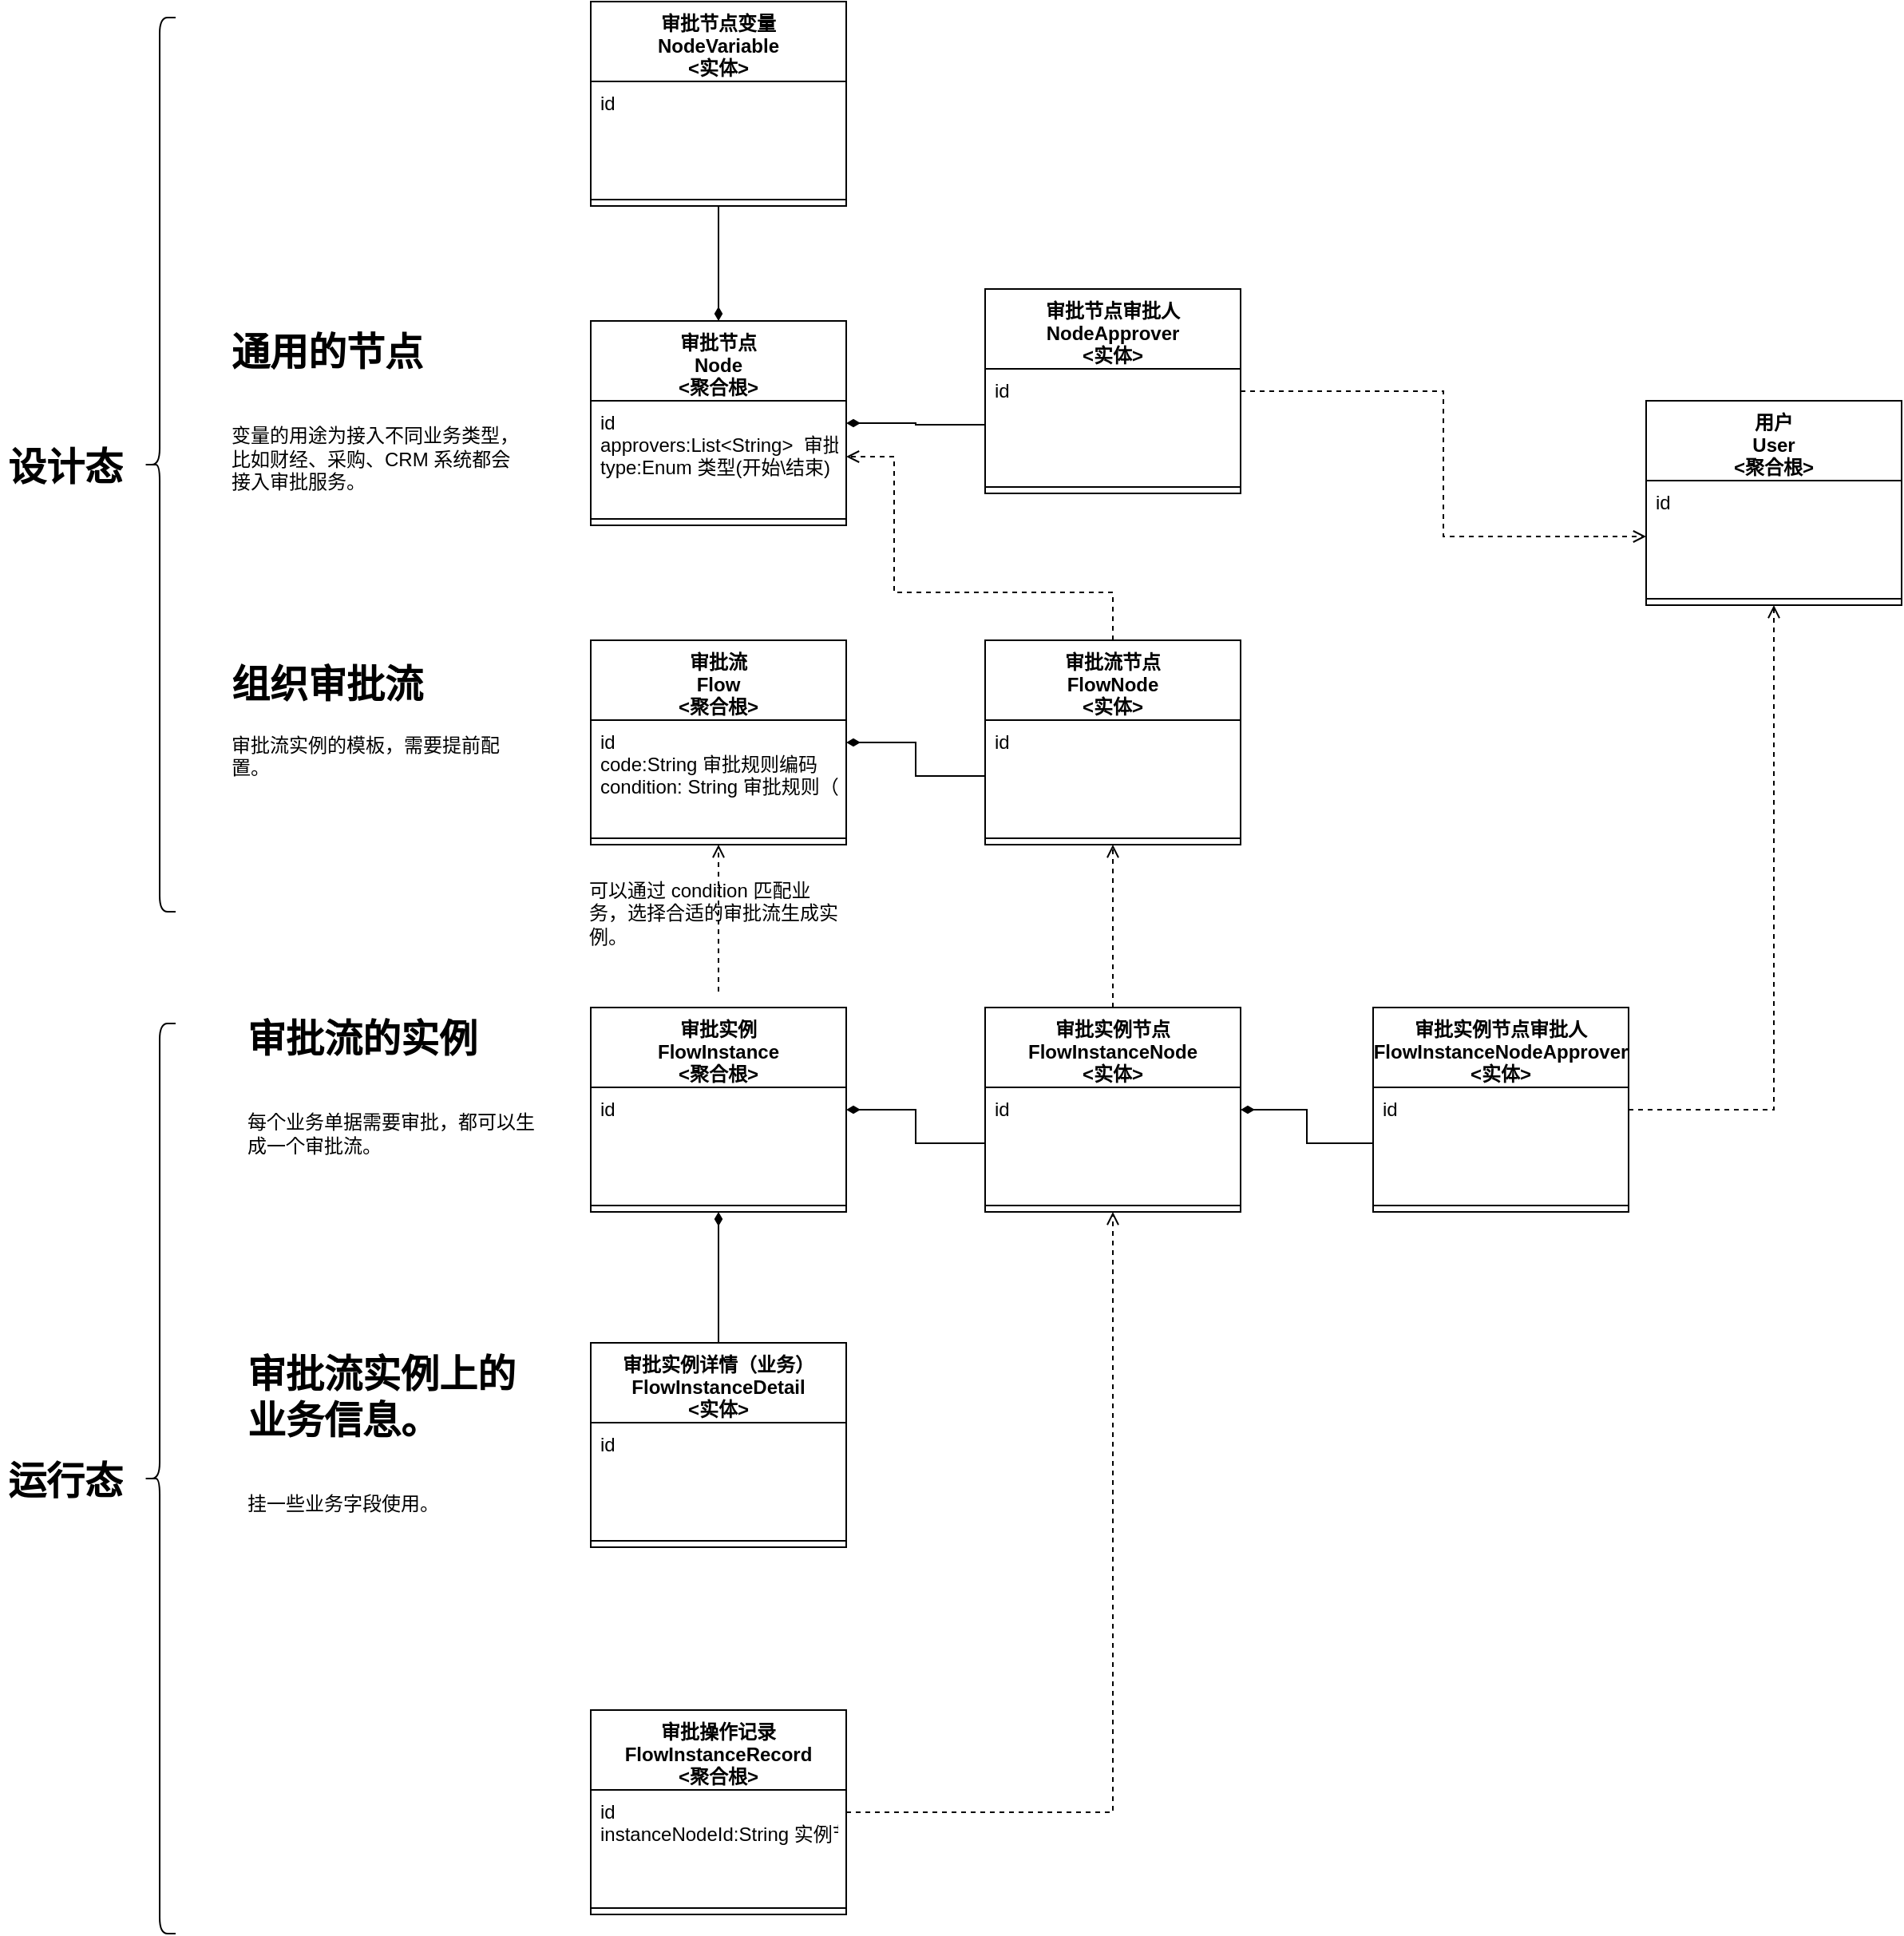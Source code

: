 <mxfile version="20.3.0" type="device" pages="2"><diagram id="C5RBs43oDa-KdzZeNtuy" name="models"><mxGraphModel dx="1455" dy="2086" grid="1" gridSize="10" guides="1" tooltips="1" connect="1" arrows="1" fold="1" page="1" pageScale="1" pageWidth="827" pageHeight="1169" math="0" shadow="0"><root><mxCell id="WIyWlLk6GJQsqaUBKTNV-0"/><mxCell id="WIyWlLk6GJQsqaUBKTNV-1" parent="WIyWlLk6GJQsqaUBKTNV-0"/><mxCell id="21WH6lTbeeujgkM08Ly3-29" style="edgeStyle=orthogonalEdgeStyle;rounded=0;orthogonalLoop=1;jettySize=auto;html=1;startArrow=diamondThin;startFill=1;endArrow=none;endFill=0;" edge="1" parent="WIyWlLk6GJQsqaUBKTNV-1" source="21WH6lTbeeujgkM08Ly3-0" target="21WH6lTbeeujgkM08Ly3-31"><mxGeometry relative="1" as="geometry"><mxPoint x="820" y="213" as="targetPoint"/></mxGeometry></mxCell><mxCell id="21WH6lTbeeujgkM08Ly3-0" value="审批流&#10;Flow&#10;&lt;聚合根&gt;" style="swimlane;fontStyle=1;align=center;verticalAlign=top;childLayout=stackLayout;horizontal=1;startSize=50;horizontalStack=0;resizeParent=1;resizeParentMax=0;resizeLast=0;collapsible=1;marginBottom=0;" vertex="1" parent="WIyWlLk6GJQsqaUBKTNV-1"><mxGeometry x="580" y="150" width="160" height="128" as="geometry"/></mxCell><mxCell id="21WH6lTbeeujgkM08Ly3-1" value="id&#10;code:String 审批规则编码&#10;condition: String 审批规则（公式）" style="text;strokeColor=none;fillColor=none;align=left;verticalAlign=top;spacingLeft=4;spacingRight=4;overflow=hidden;rotatable=0;points=[[0,0.5],[1,0.5]];portConstraint=eastwest;" vertex="1" parent="21WH6lTbeeujgkM08Ly3-0"><mxGeometry y="50" width="160" height="70" as="geometry"/></mxCell><mxCell id="21WH6lTbeeujgkM08Ly3-2" value="" style="line;strokeWidth=1;fillColor=none;align=left;verticalAlign=middle;spacingTop=-1;spacingLeft=3;spacingRight=3;rotatable=0;labelPosition=right;points=[];portConstraint=eastwest;" vertex="1" parent="21WH6lTbeeujgkM08Ly3-0"><mxGeometry y="120" width="160" height="8" as="geometry"/></mxCell><mxCell id="21WH6lTbeeujgkM08Ly3-33" style="edgeStyle=orthogonalEdgeStyle;rounded=0;orthogonalLoop=1;jettySize=auto;html=1;startArrow=diamondThin;startFill=1;endArrow=none;endFill=0;" edge="1" parent="WIyWlLk6GJQsqaUBKTNV-1" source="21WH6lTbeeujgkM08Ly3-4" target="21WH6lTbeeujgkM08Ly3-20"><mxGeometry relative="1" as="geometry"/></mxCell><mxCell id="21WH6lTbeeujgkM08Ly3-47" style="edgeStyle=orthogonalEdgeStyle;rounded=0;orthogonalLoop=1;jettySize=auto;html=1;startArrow=diamondThin;startFill=1;endArrow=none;endFill=0;" edge="1" parent="WIyWlLk6GJQsqaUBKTNV-1" source="21WH6lTbeeujgkM08Ly3-4" target="21WH6lTbeeujgkM08Ly3-40"><mxGeometry relative="1" as="geometry"/></mxCell><mxCell id="21WH6lTbeeujgkM08Ly3-4" value="审批节点&#10;Node&#10;&lt;聚合根&gt;" style="swimlane;fontStyle=1;align=center;verticalAlign=top;childLayout=stackLayout;horizontal=1;startSize=50;horizontalStack=0;resizeParent=1;resizeParentMax=0;resizeLast=0;collapsible=1;marginBottom=0;" vertex="1" parent="WIyWlLk6GJQsqaUBKTNV-1"><mxGeometry x="580" y="-50" width="160" height="128" as="geometry"/></mxCell><mxCell id="21WH6lTbeeujgkM08Ly3-5" value="id&#10;approvers:List&lt;String&gt;  审批人&#10;type:Enum 类型(开始\结束)" style="text;strokeColor=none;fillColor=none;align=left;verticalAlign=top;spacingLeft=4;spacingRight=4;overflow=hidden;rotatable=0;points=[[0,0.5],[1,0.5]];portConstraint=eastwest;" vertex="1" parent="21WH6lTbeeujgkM08Ly3-4"><mxGeometry y="50" width="160" height="70" as="geometry"/></mxCell><mxCell id="21WH6lTbeeujgkM08Ly3-6" value="" style="line;strokeWidth=1;fillColor=none;align=left;verticalAlign=middle;spacingTop=-1;spacingLeft=3;spacingRight=3;rotatable=0;labelPosition=right;points=[];portConstraint=eastwest;" vertex="1" parent="21WH6lTbeeujgkM08Ly3-4"><mxGeometry y="120" width="160" height="8" as="geometry"/></mxCell><mxCell id="21WH6lTbeeujgkM08Ly3-56" style="edgeStyle=orthogonalEdgeStyle;rounded=0;orthogonalLoop=1;jettySize=auto;html=1;startArrow=diamondThin;startFill=1;endArrow=none;endFill=0;" edge="1" parent="WIyWlLk6GJQsqaUBKTNV-1" source="21WH6lTbeeujgkM08Ly3-7" target="21WH6lTbeeujgkM08Ly3-13"><mxGeometry relative="1" as="geometry"/></mxCell><mxCell id="21WH6lTbeeujgkM08Ly3-57" style="edgeStyle=orthogonalEdgeStyle;rounded=0;orthogonalLoop=1;jettySize=auto;html=1;startArrow=diamondThin;startFill=1;endArrow=none;endFill=0;" edge="1" parent="WIyWlLk6GJQsqaUBKTNV-1" source="21WH6lTbeeujgkM08Ly3-7" target="21WH6lTbeeujgkM08Ly3-11"><mxGeometry relative="1" as="geometry"/></mxCell><mxCell id="21WH6lTbeeujgkM08Ly3-7" value="审批实例&#10;FlowInstance&#10;&lt;聚合根&gt;" style="swimlane;fontStyle=1;align=center;verticalAlign=top;childLayout=stackLayout;horizontal=1;startSize=50;horizontalStack=0;resizeParent=1;resizeParentMax=0;resizeLast=0;collapsible=1;marginBottom=0;" vertex="1" parent="WIyWlLk6GJQsqaUBKTNV-1"><mxGeometry x="580" y="380" width="160" height="128" as="geometry"/></mxCell><mxCell id="21WH6lTbeeujgkM08Ly3-8" value="id" style="text;strokeColor=none;fillColor=none;align=left;verticalAlign=top;spacingLeft=4;spacingRight=4;overflow=hidden;rotatable=0;points=[[0,0.5],[1,0.5]];portConstraint=eastwest;fontStyle=0" vertex="1" parent="21WH6lTbeeujgkM08Ly3-7"><mxGeometry y="50" width="160" height="70" as="geometry"/></mxCell><mxCell id="21WH6lTbeeujgkM08Ly3-9" value="" style="line;strokeWidth=1;fillColor=none;align=left;verticalAlign=middle;spacingTop=-1;spacingLeft=3;spacingRight=3;rotatable=0;labelPosition=right;points=[];portConstraint=eastwest;" vertex="1" parent="21WH6lTbeeujgkM08Ly3-7"><mxGeometry y="120" width="160" height="8" as="geometry"/></mxCell><mxCell id="21WH6lTbeeujgkM08Ly3-54" style="edgeStyle=orthogonalEdgeStyle;rounded=0;orthogonalLoop=1;jettySize=auto;html=1;startArrow=none;startFill=0;endArrow=open;endFill=0;dashed=1;" edge="1" parent="WIyWlLk6GJQsqaUBKTNV-1" source="21WH6lTbeeujgkM08Ly3-10" target="21WH6lTbeeujgkM08Ly3-30"><mxGeometry relative="1" as="geometry"/></mxCell><mxCell id="21WH6lTbeeujgkM08Ly3-58" style="edgeStyle=orthogonalEdgeStyle;rounded=0;orthogonalLoop=1;jettySize=auto;html=1;startArrow=diamondThin;startFill=1;endArrow=none;endFill=0;" edge="1" parent="WIyWlLk6GJQsqaUBKTNV-1" source="21WH6lTbeeujgkM08Ly3-10" target="21WH6lTbeeujgkM08Ly3-23"><mxGeometry relative="1" as="geometry"/></mxCell><mxCell id="21WH6lTbeeujgkM08Ly3-10" value="审批实例节点&#10;FlowInstanceNode&#10;&lt;实体&gt;" style="swimlane;fontStyle=1;align=center;verticalAlign=top;childLayout=stackLayout;horizontal=1;startSize=50;horizontalStack=0;resizeParent=1;resizeParentMax=0;resizeLast=0;collapsible=1;marginBottom=0;" vertex="1" parent="WIyWlLk6GJQsqaUBKTNV-1"><mxGeometry x="827" y="380" width="160" height="128" as="geometry"/></mxCell><mxCell id="21WH6lTbeeujgkM08Ly3-11" value="id&#10;" style="text;strokeColor=none;fillColor=none;align=left;verticalAlign=top;spacingLeft=4;spacingRight=4;overflow=hidden;rotatable=0;points=[[0,0.5],[1,0.5]];portConstraint=eastwest;" vertex="1" parent="21WH6lTbeeujgkM08Ly3-10"><mxGeometry y="50" width="160" height="70" as="geometry"/></mxCell><mxCell id="21WH6lTbeeujgkM08Ly3-12" value="" style="line;strokeWidth=1;fillColor=none;align=left;verticalAlign=middle;spacingTop=-1;spacingLeft=3;spacingRight=3;rotatable=0;labelPosition=right;points=[];portConstraint=eastwest;" vertex="1" parent="21WH6lTbeeujgkM08Ly3-10"><mxGeometry y="120" width="160" height="8" as="geometry"/></mxCell><mxCell id="21WH6lTbeeujgkM08Ly3-13" value="审批实例详情（业务）&#10;FlowInstanceDetail&#10;&lt;实体&gt;" style="swimlane;fontStyle=1;align=center;verticalAlign=top;childLayout=stackLayout;horizontal=1;startSize=50;horizontalStack=0;resizeParent=1;resizeParentMax=0;resizeLast=0;collapsible=1;marginBottom=0;" vertex="1" parent="WIyWlLk6GJQsqaUBKTNV-1"><mxGeometry x="580" y="590" width="160" height="128" as="geometry"/></mxCell><mxCell id="21WH6lTbeeujgkM08Ly3-14" value="id" style="text;strokeColor=none;fillColor=none;align=left;verticalAlign=top;spacingLeft=4;spacingRight=4;overflow=hidden;rotatable=0;points=[[0,0.5],[1,0.5]];portConstraint=eastwest;fontStyle=0" vertex="1" parent="21WH6lTbeeujgkM08Ly3-13"><mxGeometry y="50" width="160" height="70" as="geometry"/></mxCell><mxCell id="21WH6lTbeeujgkM08Ly3-15" value="" style="line;strokeWidth=1;fillColor=none;align=left;verticalAlign=middle;spacingTop=-1;spacingLeft=3;spacingRight=3;rotatable=0;labelPosition=right;points=[];portConstraint=eastwest;" vertex="1" parent="21WH6lTbeeujgkM08Ly3-13"><mxGeometry y="120" width="160" height="8" as="geometry"/></mxCell><mxCell id="21WH6lTbeeujgkM08Ly3-16" value="用户&#10;User&#10;&lt;聚合根&gt;" style="swimlane;fontStyle=1;align=center;verticalAlign=top;childLayout=stackLayout;horizontal=1;startSize=50;horizontalStack=0;resizeParent=1;resizeParentMax=0;resizeLast=0;collapsible=1;marginBottom=0;" vertex="1" parent="WIyWlLk6GJQsqaUBKTNV-1"><mxGeometry x="1241" width="160" height="128" as="geometry"/></mxCell><mxCell id="21WH6lTbeeujgkM08Ly3-17" value="id" style="text;strokeColor=none;fillColor=none;align=left;verticalAlign=top;spacingLeft=4;spacingRight=4;overflow=hidden;rotatable=0;points=[[0,0.5],[1,0.5]];portConstraint=eastwest;" vertex="1" parent="21WH6lTbeeujgkM08Ly3-16"><mxGeometry y="50" width="160" height="70" as="geometry"/></mxCell><mxCell id="21WH6lTbeeujgkM08Ly3-18" value="" style="line;strokeWidth=1;fillColor=none;align=left;verticalAlign=middle;spacingTop=-1;spacingLeft=3;spacingRight=3;rotatable=0;labelPosition=right;points=[];portConstraint=eastwest;" vertex="1" parent="21WH6lTbeeujgkM08Ly3-16"><mxGeometry y="120" width="160" height="8" as="geometry"/></mxCell><mxCell id="21WH6lTbeeujgkM08Ly3-48" style="edgeStyle=orthogonalEdgeStyle;rounded=0;orthogonalLoop=1;jettySize=auto;html=1;startArrow=none;startFill=0;endArrow=open;endFill=0;dashed=1;" edge="1" parent="WIyWlLk6GJQsqaUBKTNV-1" source="21WH6lTbeeujgkM08Ly3-19" target="21WH6lTbeeujgkM08Ly3-17"><mxGeometry relative="1" as="geometry"/></mxCell><mxCell id="21WH6lTbeeujgkM08Ly3-19" value="审批节点审批人&#10;NodeApprover&#10;&lt;实体&gt;" style="swimlane;fontStyle=1;align=center;verticalAlign=top;childLayout=stackLayout;horizontal=1;startSize=50;horizontalStack=0;resizeParent=1;resizeParentMax=0;resizeLast=0;collapsible=1;marginBottom=0;" vertex="1" parent="WIyWlLk6GJQsqaUBKTNV-1"><mxGeometry x="827" y="-70" width="160" height="128" as="geometry"/></mxCell><mxCell id="21WH6lTbeeujgkM08Ly3-20" value="id" style="text;strokeColor=none;fillColor=none;align=left;verticalAlign=top;spacingLeft=4;spacingRight=4;overflow=hidden;rotatable=0;points=[[0,0.5],[1,0.5]];portConstraint=eastwest;" vertex="1" parent="21WH6lTbeeujgkM08Ly3-19"><mxGeometry y="50" width="160" height="70" as="geometry"/></mxCell><mxCell id="21WH6lTbeeujgkM08Ly3-21" value="" style="line;strokeWidth=1;fillColor=none;align=left;verticalAlign=middle;spacingTop=-1;spacingLeft=3;spacingRight=3;rotatable=0;labelPosition=right;points=[];portConstraint=eastwest;" vertex="1" parent="21WH6lTbeeujgkM08Ly3-19"><mxGeometry y="120" width="160" height="8" as="geometry"/></mxCell><mxCell id="qSOsiw0SL0CT5OpdmClv-2" style="edgeStyle=orthogonalEdgeStyle;rounded=0;orthogonalLoop=1;jettySize=auto;html=1;dashed=1;startArrow=none;startFill=0;endArrow=open;endFill=0;" edge="1" parent="WIyWlLk6GJQsqaUBKTNV-1" source="21WH6lTbeeujgkM08Ly3-22" target="21WH6lTbeeujgkM08Ly3-16"><mxGeometry relative="1" as="geometry"/></mxCell><mxCell id="21WH6lTbeeujgkM08Ly3-22" value="审批实例节点审批人&#10;FlowInstanceNodeApprover&#10;&lt;实体&gt;" style="swimlane;fontStyle=1;align=center;verticalAlign=top;childLayout=stackLayout;horizontal=1;startSize=50;horizontalStack=0;resizeParent=1;resizeParentMax=0;resizeLast=0;collapsible=1;marginBottom=0;" vertex="1" parent="WIyWlLk6GJQsqaUBKTNV-1"><mxGeometry x="1070" y="380" width="160" height="128" as="geometry"/></mxCell><mxCell id="21WH6lTbeeujgkM08Ly3-23" value="id" style="text;strokeColor=none;fillColor=none;align=left;verticalAlign=top;spacingLeft=4;spacingRight=4;overflow=hidden;rotatable=0;points=[[0,0.5],[1,0.5]];portConstraint=eastwest;" vertex="1" parent="21WH6lTbeeujgkM08Ly3-22"><mxGeometry y="50" width="160" height="70" as="geometry"/></mxCell><mxCell id="21WH6lTbeeujgkM08Ly3-24" value="" style="line;strokeWidth=1;fillColor=none;align=left;verticalAlign=middle;spacingTop=-1;spacingLeft=3;spacingRight=3;rotatable=0;labelPosition=right;points=[];portConstraint=eastwest;" vertex="1" parent="21WH6lTbeeujgkM08Ly3-22"><mxGeometry y="120" width="160" height="8" as="geometry"/></mxCell><mxCell id="21WH6lTbeeujgkM08Ly3-28" value="可以通过 condition 匹配业务，选择合适的审批流生成实例。" style="text;html=1;strokeColor=none;fillColor=none;spacing=5;spacingTop=-20;whiteSpace=wrap;overflow=hidden;rounded=0;" vertex="1" parent="WIyWlLk6GJQsqaUBKTNV-1"><mxGeometry x="574" y="310" width="166" height="40" as="geometry"/></mxCell><mxCell id="21WH6lTbeeujgkM08Ly3-59" style="edgeStyle=orthogonalEdgeStyle;rounded=0;orthogonalLoop=1;jettySize=auto;html=1;startArrow=none;startFill=0;endArrow=open;endFill=0;dashed=1;" edge="1" parent="WIyWlLk6GJQsqaUBKTNV-1" source="21WH6lTbeeujgkM08Ly3-30" target="21WH6lTbeeujgkM08Ly3-5"><mxGeometry relative="1" as="geometry"><Array as="points"><mxPoint x="907" y="120"/><mxPoint x="770" y="120"/><mxPoint x="770" y="35"/></Array></mxGeometry></mxCell><mxCell id="21WH6lTbeeujgkM08Ly3-30" value="审批流节点&#10;FlowNode&#10;&lt;实体&gt;" style="swimlane;fontStyle=1;align=center;verticalAlign=top;childLayout=stackLayout;horizontal=1;startSize=50;horizontalStack=0;resizeParent=1;resizeParentMax=0;resizeLast=0;collapsible=1;marginBottom=0;" vertex="1" parent="WIyWlLk6GJQsqaUBKTNV-1"><mxGeometry x="827" y="150" width="160" height="128" as="geometry"/></mxCell><mxCell id="21WH6lTbeeujgkM08Ly3-31" value="id&#10;" style="text;strokeColor=none;fillColor=none;align=left;verticalAlign=top;spacingLeft=4;spacingRight=4;overflow=hidden;rotatable=0;points=[[0,0.5],[1,0.5]];portConstraint=eastwest;" vertex="1" parent="21WH6lTbeeujgkM08Ly3-30"><mxGeometry y="50" width="160" height="70" as="geometry"/></mxCell><mxCell id="21WH6lTbeeujgkM08Ly3-32" value="" style="line;strokeWidth=1;fillColor=none;align=left;verticalAlign=middle;spacingTop=-1;spacingLeft=3;spacingRight=3;rotatable=0;labelPosition=right;points=[];portConstraint=eastwest;" vertex="1" parent="21WH6lTbeeujgkM08Ly3-30"><mxGeometry y="120" width="160" height="8" as="geometry"/></mxCell><mxCell id="21WH6lTbeeujgkM08Ly3-35" value="&lt;h1&gt;通用的节点&lt;/h1&gt;&lt;div&gt;&lt;br&gt;&lt;/div&gt;&lt;div&gt;变量的用途为接入不同业务类型，&lt;/div&gt;&lt;div&gt;比如财经、采购、CRM 系统都会接入审批服务。&lt;/div&gt;" style="text;html=1;strokeColor=none;fillColor=none;spacing=5;spacingTop=-20;whiteSpace=wrap;overflow=hidden;rounded=0;" vertex="1" parent="WIyWlLk6GJQsqaUBKTNV-1"><mxGeometry x="350" y="-50" width="190" height="120" as="geometry"/></mxCell><mxCell id="21WH6lTbeeujgkM08Ly3-37" value="&lt;h1&gt;组织审批流&lt;/h1&gt;&lt;div&gt;审批流实例的模板，需要提前配置。&lt;/div&gt;" style="text;html=1;strokeColor=none;fillColor=none;spacing=5;spacingTop=-20;whiteSpace=wrap;overflow=hidden;rounded=0;" vertex="1" parent="WIyWlLk6GJQsqaUBKTNV-1"><mxGeometry x="350" y="158" width="190" height="120" as="geometry"/></mxCell><mxCell id="21WH6lTbeeujgkM08Ly3-38" value="&lt;h1&gt;审批流的实例&lt;/h1&gt;&lt;div&gt;&lt;br&gt;&lt;/div&gt;&lt;div&gt;每个业务单据需要审批，都可以生成一个审批流。&lt;/div&gt;" style="text;html=1;strokeColor=none;fillColor=none;spacing=5;spacingTop=-20;whiteSpace=wrap;overflow=hidden;rounded=0;" vertex="1" parent="WIyWlLk6GJQsqaUBKTNV-1"><mxGeometry x="360" y="380" width="190" height="120" as="geometry"/></mxCell><mxCell id="21WH6lTbeeujgkM08Ly3-39" value="&lt;h1&gt;审批流实例上的业务信息。&lt;/h1&gt;&lt;div&gt;&lt;br&gt;&lt;/div&gt;&lt;div&gt;挂一些业务字段使用。&lt;/div&gt;" style="text;html=1;strokeColor=none;fillColor=none;spacing=5;spacingTop=-20;whiteSpace=wrap;overflow=hidden;rounded=0;" vertex="1" parent="WIyWlLk6GJQsqaUBKTNV-1"><mxGeometry x="360" y="590" width="190" height="120" as="geometry"/></mxCell><mxCell id="21WH6lTbeeujgkM08Ly3-40" value="审批节点变量&#10;NodeVariable&#10;&lt;实体&gt;" style="swimlane;fontStyle=1;align=center;verticalAlign=top;childLayout=stackLayout;horizontal=1;startSize=50;horizontalStack=0;resizeParent=1;resizeParentMax=0;resizeLast=0;collapsible=1;marginBottom=0;" vertex="1" parent="WIyWlLk6GJQsqaUBKTNV-1"><mxGeometry x="580" y="-250" width="160" height="128" as="geometry"/></mxCell><mxCell id="21WH6lTbeeujgkM08Ly3-41" value="id" style="text;strokeColor=none;fillColor=none;align=left;verticalAlign=top;spacingLeft=4;spacingRight=4;overflow=hidden;rotatable=0;points=[[0,0.5],[1,0.5]];portConstraint=eastwest;" vertex="1" parent="21WH6lTbeeujgkM08Ly3-40"><mxGeometry y="50" width="160" height="70" as="geometry"/></mxCell><mxCell id="21WH6lTbeeujgkM08Ly3-42" value="" style="line;strokeWidth=1;fillColor=none;align=left;verticalAlign=middle;spacingTop=-1;spacingLeft=3;spacingRight=3;rotatable=0;labelPosition=right;points=[];portConstraint=eastwest;" vertex="1" parent="21WH6lTbeeujgkM08Ly3-40"><mxGeometry y="120" width="160" height="8" as="geometry"/></mxCell><mxCell id="21WH6lTbeeujgkM08Ly3-50" value="" style="shape=curlyBracket;whiteSpace=wrap;html=1;rounded=1;" vertex="1" parent="WIyWlLk6GJQsqaUBKTNV-1"><mxGeometry x="300" y="-240" width="20" height="560" as="geometry"/></mxCell><mxCell id="21WH6lTbeeujgkM08Ly3-51" value="&lt;h1&gt;设计态&lt;/h1&gt;" style="text;html=1;strokeColor=none;fillColor=none;spacing=5;spacingTop=-20;whiteSpace=wrap;overflow=hidden;rounded=0;" vertex="1" parent="WIyWlLk6GJQsqaUBKTNV-1"><mxGeometry x="210" y="22" width="90" height="36" as="geometry"/></mxCell><mxCell id="21WH6lTbeeujgkM08Ly3-52" value="" style="shape=curlyBracket;whiteSpace=wrap;html=1;rounded=1;" vertex="1" parent="WIyWlLk6GJQsqaUBKTNV-1"><mxGeometry x="300" y="390" width="20" height="570" as="geometry"/></mxCell><mxCell id="21WH6lTbeeujgkM08Ly3-53" value="&lt;h1&gt;运行态&lt;/h1&gt;" style="text;html=1;strokeColor=none;fillColor=none;spacing=5;spacingTop=-20;whiteSpace=wrap;overflow=hidden;rounded=0;" vertex="1" parent="WIyWlLk6GJQsqaUBKTNV-1"><mxGeometry x="210" y="657" width="90" height="36" as="geometry"/></mxCell><mxCell id="21WH6lTbeeujgkM08Ly3-66" style="edgeStyle=orthogonalEdgeStyle;rounded=0;orthogonalLoop=1;jettySize=auto;html=1;startArrow=none;startFill=0;endArrow=open;endFill=0;dashed=1;" edge="1" parent="WIyWlLk6GJQsqaUBKTNV-1" source="21WH6lTbeeujgkM08Ly3-63" target="21WH6lTbeeujgkM08Ly3-10"><mxGeometry relative="1" as="geometry"/></mxCell><mxCell id="21WH6lTbeeujgkM08Ly3-63" value="审批操作记录&#10;FlowInstanceRecord&#10;&lt;聚合根&gt;" style="swimlane;fontStyle=1;align=center;verticalAlign=top;childLayout=stackLayout;horizontal=1;startSize=50;horizontalStack=0;resizeParent=1;resizeParentMax=0;resizeLast=0;collapsible=1;marginBottom=0;" vertex="1" parent="WIyWlLk6GJQsqaUBKTNV-1"><mxGeometry x="580" y="820" width="160" height="128" as="geometry"/></mxCell><mxCell id="21WH6lTbeeujgkM08Ly3-64" value="id&#10;instanceNodeId:String 实例节点 ID" style="text;strokeColor=none;fillColor=none;align=left;verticalAlign=top;spacingLeft=4;spacingRight=4;overflow=hidden;rotatable=0;points=[[0,0.5],[1,0.5]];portConstraint=eastwest;fontStyle=0" vertex="1" parent="21WH6lTbeeujgkM08Ly3-63"><mxGeometry y="50" width="160" height="70" as="geometry"/></mxCell><mxCell id="21WH6lTbeeujgkM08Ly3-65" value="" style="line;strokeWidth=1;fillColor=none;align=left;verticalAlign=middle;spacingTop=-1;spacingLeft=3;spacingRight=3;rotatable=0;labelPosition=right;points=[];portConstraint=eastwest;" vertex="1" parent="21WH6lTbeeujgkM08Ly3-63"><mxGeometry y="120" width="160" height="8" as="geometry"/></mxCell><mxCell id="qSOsiw0SL0CT5OpdmClv-1" style="edgeStyle=orthogonalEdgeStyle;rounded=0;orthogonalLoop=1;jettySize=auto;html=1;dashed=1;startArrow=none;startFill=0;endArrow=open;endFill=0;" edge="1" parent="WIyWlLk6GJQsqaUBKTNV-1" target="21WH6lTbeeujgkM08Ly3-0"><mxGeometry relative="1" as="geometry"><mxPoint x="660" y="370" as="sourcePoint"/><Array as="points"><mxPoint x="660" y="370"/><mxPoint x="660" y="370"/></Array></mxGeometry></mxCell></root></mxGraphModel></diagram><diagram id="SoCDfsd1iHiy5X4xXE0c" name="sequence"><mxGraphModel dx="1113" dy="701" grid="1" gridSize="10" guides="1" tooltips="1" connect="1" arrows="1" fold="1" page="1" pageScale="1" pageWidth="850" pageHeight="1100" math="0" shadow="0"><root><mxCell id="0"/><mxCell id="1" parent="0"/><mxCell id="HeR4Dzp6liYRv61r1ici-9" style="edgeStyle=orthogonalEdgeStyle;rounded=0;orthogonalLoop=1;jettySize=auto;html=1;startArrow=none;startFill=0;endArrow=openThin;endFill=0;" edge="1" parent="1" source="HeR4Dzp6liYRv61r1ici-1" target="HeR4Dzp6liYRv61r1ici-7"><mxGeometry relative="1" as="geometry"/></mxCell><mxCell id="HeR4Dzp6liYRv61r1ici-1" value="审批服务前端" style="shape=umlLifeline;perimeter=lifelinePerimeter;whiteSpace=wrap;html=1;container=1;collapsible=0;recursiveResize=0;outlineConnect=0;" vertex="1" parent="1"><mxGeometry x="290" y="80" width="100" height="300" as="geometry"/></mxCell><mxCell id="HeR4Dzp6liYRv61r1ici-10" style="edgeStyle=orthogonalEdgeStyle;rounded=0;orthogonalLoop=1;jettySize=auto;html=1;startArrow=none;startFill=0;endArrow=openThin;endFill=0;" edge="1" parent="1" source="HeR4Dzp6liYRv61r1ici-2" target="HeR4Dzp6liYRv61r1ici-1"><mxGeometry relative="1" as="geometry"><Array as="points"><mxPoint x="290" y="190"/><mxPoint x="290" y="190"/></Array></mxGeometry></mxCell><mxCell id="HeR4Dzp6liYRv61r1ici-2" value="系统管理员" style="shape=umlActor;verticalLabelPosition=bottom;verticalAlign=top;html=1;" vertex="1" parent="1"><mxGeometry x="150" y="160" width="30" height="60" as="geometry"/></mxCell><mxCell id="HeR4Dzp6liYRv61r1ici-3" value="配置审批服务时序" style="text;align=center;fontStyle=1;verticalAlign=middle;spacingLeft=3;spacingRight=3;strokeColor=none;rotatable=0;points=[[0,0.5],[1,0.5]];portConstraint=eastwest;" vertex="1" parent="1"><mxGeometry x="395" y="20" width="80" height="26" as="geometry"/></mxCell><mxCell id="HeR4Dzp6liYRv61r1ici-4" value="业务服务前端" style="shape=umlLifeline;perimeter=lifelinePerimeter;whiteSpace=wrap;html=1;container=1;collapsible=0;recursiveResize=0;outlineConnect=0;" vertex="1" parent="1"><mxGeometry x="265" y="570" width="100" height="440" as="geometry"/></mxCell><mxCell id="HeR4Dzp6liYRv61r1ici-21" style="edgeStyle=orthogonalEdgeStyle;rounded=0;orthogonalLoop=1;jettySize=auto;html=1;startArrow=none;startFill=0;endArrow=openThin;endFill=0;dashed=1;" edge="1" parent="HeR4Dzp6liYRv61r1ici-4"><mxGeometry relative="1" as="geometry"><mxPoint x="50.5" y="264.5" as="targetPoint"/><mxPoint x="230" y="264.447" as="sourcePoint"/><Array as="points"><mxPoint x="50.5" y="264.5"/></Array></mxGeometry></mxCell><mxCell id="HeR4Dzp6liYRv61r1ici-12" style="edgeStyle=orthogonalEdgeStyle;rounded=0;orthogonalLoop=1;jettySize=auto;html=1;startArrow=none;startFill=0;endArrow=openThin;endFill=0;" edge="1" parent="1" source="HeR4Dzp6liYRv61r1ici-5" target="HeR4Dzp6liYRv61r1ici-4"><mxGeometry relative="1" as="geometry"><Array as="points"><mxPoint x="265" y="680"/><mxPoint x="265" y="680"/></Array></mxGeometry></mxCell><mxCell id="HeR4Dzp6liYRv61r1ici-13" value="创建业务单据" style="edgeLabel;html=1;align=center;verticalAlign=middle;resizable=0;points=[];" vertex="1" connectable="0" parent="HeR4Dzp6liYRv61r1ici-12"><mxGeometry x="-0.006" y="3" relative="1" as="geometry"><mxPoint y="-7" as="offset"/></mxGeometry></mxCell><mxCell id="HeR4Dzp6liYRv61r1ici-5" value="业务人员" style="shape=umlActor;verticalLabelPosition=bottom;verticalAlign=top;html=1;" vertex="1" parent="1"><mxGeometry x="125" y="650" width="30" height="60" as="geometry"/></mxCell><mxCell id="HeR4Dzp6liYRv61r1ici-6" value="发起/审批时序图 (无通用审批页面模式)" style="text;align=center;fontStyle=1;verticalAlign=middle;spacingLeft=3;spacingRight=3;strokeColor=none;rotatable=0;points=[[0,0.5],[1,0.5]];portConstraint=eastwest;" vertex="1" parent="1"><mxGeometry x="395" y="510" width="80" height="26" as="geometry"/></mxCell><mxCell id="HeR4Dzp6liYRv61r1ici-7" value="审批服务" style="shape=umlLifeline;perimeter=lifelinePerimeter;whiteSpace=wrap;html=1;container=1;collapsible=0;recursiveResize=0;outlineConnect=0;" vertex="1" parent="1"><mxGeometry x="530" y="80" width="100" height="300" as="geometry"/></mxCell><mxCell id="HeR4Dzp6liYRv61r1ici-11" value="业务服务" style="shape=umlLifeline;perimeter=lifelinePerimeter;whiteSpace=wrap;html=1;container=1;collapsible=0;recursiveResize=0;outlineConnect=0;" vertex="1" parent="1"><mxGeometry x="445" y="570" width="100" height="440" as="geometry"/></mxCell><mxCell id="HeR4Dzp6liYRv61r1ici-19" style="edgeStyle=orthogonalEdgeStyle;rounded=0;orthogonalLoop=1;jettySize=auto;html=1;startArrow=none;startFill=0;endArrow=openThin;endFill=0;dashed=1;" edge="1" parent="1" source="HeR4Dzp6liYRv61r1ici-14"><mxGeometry relative="1" as="geometry"><mxPoint x="495" y="800" as="targetPoint"/><Array as="points"><mxPoint x="495" y="800"/></Array></mxGeometry></mxCell><mxCell id="HeR4Dzp6liYRv61r1ici-14" value="审批服务" style="shape=umlLifeline;perimeter=lifelinePerimeter;whiteSpace=wrap;html=1;container=1;collapsible=0;recursiveResize=0;outlineConnect=0;" vertex="1" parent="1"><mxGeometry x="625" y="570" width="100" height="440" as="geometry"/></mxCell><mxCell id="HeR4Dzp6liYRv61r1ici-60" style="edgeStyle=orthogonalEdgeStyle;rounded=0;orthogonalLoop=1;jettySize=auto;html=1;startArrow=none;startFill=0;endArrow=openThin;endFill=0;" edge="1" parent="HeR4Dzp6liYRv61r1ici-14"><mxGeometry relative="1" as="geometry"><mxPoint x="-129.5" y="340" as="sourcePoint"/><mxPoint x="49.5" y="340.037" as="targetPoint"/><Array as="points"><mxPoint x="-5" y="340"/><mxPoint x="-5" y="340"/></Array></mxGeometry></mxCell><mxCell id="HeR4Dzp6liYRv61r1ici-61" value="提交审批信息，查看结果" style="edgeLabel;html=1;align=center;verticalAlign=middle;resizable=0;points=[];" vertex="1" connectable="0" parent="HeR4Dzp6liYRv61r1ici-60"><mxGeometry x="-0.006" y="3" relative="1" as="geometry"><mxPoint x="-5" y="-7" as="offset"/></mxGeometry></mxCell><mxCell id="HeR4Dzp6liYRv61r1ici-64" style="edgeStyle=orthogonalEdgeStyle;rounded=0;orthogonalLoop=1;jettySize=auto;html=1;startArrow=none;startFill=0;endArrow=openThin;endFill=0;" edge="1" parent="HeR4Dzp6liYRv61r1ici-14" source="HeR4Dzp6liYRv61r1ici-11"><mxGeometry relative="1" as="geometry"><mxPoint x="-129.9" y="470" as="sourcePoint"/><mxPoint x="-125" y="430" as="targetPoint"/><Array as="points"><mxPoint x="-75" y="410"/><mxPoint x="-75" y="430"/></Array></mxGeometry></mxCell><mxCell id="HeR4Dzp6liYRv61r1ici-65" value="处理后续业务" style="edgeLabel;html=1;align=center;verticalAlign=middle;resizable=0;points=[];" vertex="1" connectable="0" parent="HeR4Dzp6liYRv61r1ici-64"><mxGeometry x="-0.006" y="3" relative="1" as="geometry"><mxPoint x="37" y="3" as="offset"/></mxGeometry></mxCell><mxCell id="HeR4Dzp6liYRv61r1ici-15" style="edgeStyle=orthogonalEdgeStyle;rounded=0;orthogonalLoop=1;jettySize=auto;html=1;startArrow=none;startFill=0;endArrow=openThin;endFill=0;" edge="1" parent="1" source="HeR4Dzp6liYRv61r1ici-4" target="HeR4Dzp6liYRv61r1ici-11"><mxGeometry relative="1" as="geometry"><mxPoint x="165" y="690" as="sourcePoint"/><mxPoint x="324.5" y="690" as="targetPoint"/><Array as="points"><mxPoint x="450" y="720"/><mxPoint x="450" y="720"/></Array></mxGeometry></mxCell><mxCell id="HeR4Dzp6liYRv61r1ici-16" value="生成业务单据" style="edgeLabel;html=1;align=center;verticalAlign=middle;resizable=0;points=[];" vertex="1" connectable="0" parent="HeR4Dzp6liYRv61r1ici-15"><mxGeometry x="-0.006" y="3" relative="1" as="geometry"><mxPoint y="-7" as="offset"/></mxGeometry></mxCell><mxCell id="HeR4Dzp6liYRv61r1ici-17" style="edgeStyle=orthogonalEdgeStyle;rounded=0;orthogonalLoop=1;jettySize=auto;html=1;startArrow=none;startFill=0;endArrow=openThin;endFill=0;" edge="1" parent="1"><mxGeometry relative="1" as="geometry"><mxPoint x="494.997" y="750" as="sourcePoint"/><mxPoint x="675.05" y="750" as="targetPoint"/><Array as="points"/></mxGeometry></mxCell><mxCell id="HeR4Dzp6liYRv61r1ici-18" value="通过业务单据 ID，生成审批单" style="edgeLabel;html=1;align=center;verticalAlign=middle;resizable=0;points=[];" vertex="1" connectable="0" parent="HeR4Dzp6liYRv61r1ici-17"><mxGeometry x="-0.006" y="3" relative="1" as="geometry"><mxPoint y="-7" as="offset"/></mxGeometry></mxCell><mxCell id="HeR4Dzp6liYRv61r1ici-22" value="返回业务单据" style="edgeLabel;html=1;align=center;verticalAlign=middle;resizable=0;points=[];" vertex="1" connectable="0" parent="1"><mxGeometry x="405.001" y="744.5" as="geometry"><mxPoint x="-6" y="73" as="offset"/></mxGeometry></mxCell><mxCell id="HeR4Dzp6liYRv61r1ici-23" value="返回审批 ID" style="edgeLabel;html=1;align=center;verticalAlign=middle;resizable=0;points=[];" vertex="1" connectable="0" parent="1"><mxGeometry x="585.001" y="790" as="geometry"/></mxCell><mxCell id="HeR4Dzp6liYRv61r1ici-26" value="审批人员" style="shape=umlActor;verticalLabelPosition=bottom;verticalAlign=top;html=1;" vertex="1" parent="1"><mxGeometry x="125" y="780" width="30" height="60" as="geometry"/></mxCell><mxCell id="HeR4Dzp6liYRv61r1ici-29" style="edgeStyle=orthogonalEdgeStyle;rounded=0;orthogonalLoop=1;jettySize=auto;html=1;startArrow=none;startFill=0;endArrow=openThin;endFill=0;" edge="1" parent="1" target="HeR4Dzp6liYRv61r1ici-4"><mxGeometry relative="1" as="geometry"><mxPoint x="165" y="850.05" as="sourcePoint"/><mxPoint x="324.5" y="850.05" as="targetPoint"/><Array as="points"><mxPoint x="265" y="850"/><mxPoint x="265" y="850"/></Array></mxGeometry></mxCell><mxCell id="HeR4Dzp6liYRv61r1ici-30" value="完成审批" style="edgeLabel;html=1;align=center;verticalAlign=middle;resizable=0;points=[];" vertex="1" connectable="0" parent="HeR4Dzp6liYRv61r1ici-29"><mxGeometry x="-0.006" y="3" relative="1" as="geometry"><mxPoint x="-5" y="-7" as="offset"/></mxGeometry></mxCell><mxCell id="HeR4Dzp6liYRv61r1ici-31" value="业务服务前端" style="shape=umlLifeline;perimeter=lifelinePerimeter;whiteSpace=wrap;html=1;container=1;collapsible=0;recursiveResize=0;outlineConnect=0;" vertex="1" parent="1"><mxGeometry x="210" y="1210" width="100" height="460" as="geometry"/></mxCell><mxCell id="HeR4Dzp6liYRv61r1ici-32" style="edgeStyle=orthogonalEdgeStyle;rounded=0;orthogonalLoop=1;jettySize=auto;html=1;startArrow=none;startFill=0;endArrow=openThin;endFill=0;dashed=1;" edge="1" parent="HeR4Dzp6liYRv61r1ici-31" source="HeR4Dzp6liYRv61r1ici-37"><mxGeometry relative="1" as="geometry"><mxPoint x="50.5" y="264.5" as="targetPoint"/><mxPoint x="230" y="264.447" as="sourcePoint"/><Array as="points"><mxPoint x="110" y="265"/></Array></mxGeometry></mxCell><mxCell id="HeR4Dzp6liYRv61r1ici-33" style="edgeStyle=orthogonalEdgeStyle;rounded=0;orthogonalLoop=1;jettySize=auto;html=1;startArrow=none;startFill=0;endArrow=openThin;endFill=0;" edge="1" parent="1" source="HeR4Dzp6liYRv61r1ici-35" target="HeR4Dzp6liYRv61r1ici-31"><mxGeometry relative="1" as="geometry"><Array as="points"><mxPoint x="210" y="1320"/><mxPoint x="210" y="1320"/></Array></mxGeometry></mxCell><mxCell id="HeR4Dzp6liYRv61r1ici-34" value="创建业务单据" style="edgeLabel;html=1;align=center;verticalAlign=middle;resizable=0;points=[];" vertex="1" connectable="0" parent="HeR4Dzp6liYRv61r1ici-33"><mxGeometry x="-0.006" y="3" relative="1" as="geometry"><mxPoint x="1" y="-7" as="offset"/></mxGeometry></mxCell><mxCell id="HeR4Dzp6liYRv61r1ici-35" value="业务人员" style="shape=umlActor;verticalLabelPosition=bottom;verticalAlign=top;html=1;" vertex="1" parent="1"><mxGeometry x="70" y="1290" width="30" height="60" as="geometry"/></mxCell><mxCell id="HeR4Dzp6liYRv61r1ici-36" value="发起/审批时序图 (通用审批页面模式)" style="text;align=center;fontStyle=1;verticalAlign=middle;spacingLeft=3;spacingRight=3;strokeColor=none;rotatable=0;points=[[0,0.5],[1,0.5]];portConstraint=eastwest;" vertex="1" parent="1"><mxGeometry x="385" y="1150" width="80" height="26" as="geometry"/></mxCell><mxCell id="HeR4Dzp6liYRv61r1ici-37" value="业务服务" style="shape=umlLifeline;perimeter=lifelinePerimeter;whiteSpace=wrap;html=1;container=1;collapsible=0;recursiveResize=0;outlineConnect=0;" vertex="1" parent="1"><mxGeometry x="375" y="1210" width="100" height="450" as="geometry"/></mxCell><mxCell id="HeR4Dzp6liYRv61r1ici-38" style="edgeStyle=orthogonalEdgeStyle;rounded=0;orthogonalLoop=1;jettySize=auto;html=1;startArrow=none;startFill=0;endArrow=openThin;endFill=0;dashed=1;" edge="1" parent="1" source="HeR4Dzp6liYRv61r1ici-39"><mxGeometry relative="1" as="geometry"><mxPoint x="440" y="1440" as="targetPoint"/><Array as="points"><mxPoint x="440" y="1440"/></Array></mxGeometry></mxCell><mxCell id="HeR4Dzp6liYRv61r1ici-39" value="审批服务" style="shape=umlLifeline;perimeter=lifelinePerimeter;whiteSpace=wrap;html=1;container=1;collapsible=0;recursiveResize=0;outlineConnect=0;" vertex="1" parent="1"><mxGeometry x="680" y="1210" width="100" height="460" as="geometry"/></mxCell><mxCell id="HeR4Dzp6liYRv61r1ici-54" value="提交审批结果" style="edgeLabel;html=1;align=center;verticalAlign=middle;resizable=0;points=[];" vertex="1" connectable="0" parent="HeR4Dzp6liYRv61r1ici-39"><mxGeometry x="-30.003" y="340" as="geometry"/></mxCell><mxCell id="HeR4Dzp6liYRv61r1ici-40" style="edgeStyle=orthogonalEdgeStyle;rounded=0;orthogonalLoop=1;jettySize=auto;html=1;startArrow=none;startFill=0;endArrow=openThin;endFill=0;" edge="1" parent="1" source="HeR4Dzp6liYRv61r1ici-31" target="HeR4Dzp6liYRv61r1ici-37"><mxGeometry relative="1" as="geometry"><mxPoint x="110" y="1330" as="sourcePoint"/><mxPoint x="269.5" y="1330" as="targetPoint"/><Array as="points"><mxPoint x="350" y="1360"/><mxPoint x="350" y="1360"/></Array></mxGeometry></mxCell><mxCell id="HeR4Dzp6liYRv61r1ici-41" value="生成业务单据" style="edgeLabel;html=1;align=center;verticalAlign=middle;resizable=0;points=[];" vertex="1" connectable="0" parent="HeR4Dzp6liYRv61r1ici-40"><mxGeometry x="-0.006" y="3" relative="1" as="geometry"><mxPoint y="-7" as="offset"/></mxGeometry></mxCell><mxCell id="HeR4Dzp6liYRv61r1ici-42" style="edgeStyle=orthogonalEdgeStyle;rounded=0;orthogonalLoop=1;jettySize=auto;html=1;startArrow=none;startFill=0;endArrow=openThin;endFill=0;" edge="1" parent="1" target="HeR4Dzp6liYRv61r1ici-39"><mxGeometry relative="1" as="geometry"><mxPoint x="439.997" y="1390" as="sourcePoint"/><mxPoint x="620.05" y="1390" as="targetPoint"/><Array as="points"><mxPoint x="650" y="1390"/><mxPoint x="650" y="1390"/></Array></mxGeometry></mxCell><mxCell id="HeR4Dzp6liYRv61r1ici-43" value="通过业务单据 ID，生成审批单" style="edgeLabel;html=1;align=center;verticalAlign=middle;resizable=0;points=[];" vertex="1" connectable="0" parent="HeR4Dzp6liYRv61r1ici-42"><mxGeometry x="-0.006" y="3" relative="1" as="geometry"><mxPoint y="-7" as="offset"/></mxGeometry></mxCell><mxCell id="HeR4Dzp6liYRv61r1ici-44" value="返回业务单据" style="edgeLabel;html=1;align=center;verticalAlign=middle;resizable=0;points=[];" vertex="1" connectable="0" parent="1"><mxGeometry x="350.001" y="1384.5" as="geometry"><mxPoint x="-6" y="73" as="offset"/></mxGeometry></mxCell><mxCell id="HeR4Dzp6liYRv61r1ici-45" value="返回审批 ID" style="edgeLabel;html=1;align=center;verticalAlign=middle;resizable=0;points=[];" vertex="1" connectable="0" parent="1"><mxGeometry x="530.001" y="1430" as="geometry"/></mxCell><mxCell id="HeR4Dzp6liYRv61r1ici-51" style="edgeStyle=orthogonalEdgeStyle;rounded=0;orthogonalLoop=1;jettySize=auto;html=1;startArrow=none;startFill=0;endArrow=openThin;endFill=0;" edge="1" parent="1" source="HeR4Dzp6liYRv61r1ici-46" target="HeR4Dzp6liYRv61r1ici-50"><mxGeometry relative="1" as="geometry"><Array as="points"><mxPoint x="85" y="1540"/></Array></mxGeometry></mxCell><mxCell id="HeR4Dzp6liYRv61r1ici-46" value="审批人员" style="shape=umlActor;verticalLabelPosition=bottom;verticalAlign=top;html=1;" vertex="1" parent="1"><mxGeometry x="70" y="1470" width="30" height="60" as="geometry"/></mxCell><mxCell id="HeR4Dzp6liYRv61r1ici-53" style="edgeStyle=orthogonalEdgeStyle;rounded=0;orthogonalLoop=1;jettySize=auto;html=1;startArrow=none;startFill=0;endArrow=openThin;endFill=0;" edge="1" parent="1" source="HeR4Dzp6liYRv61r1ici-50" target="HeR4Dzp6liYRv61r1ici-39"><mxGeometry relative="1" as="geometry"><Array as="points"><mxPoint x="660" y="1570"/><mxPoint x="660" y="1570"/></Array></mxGeometry></mxCell><mxCell id="HeR4Dzp6liYRv61r1ici-50" value="审批服务前端" style="shape=umlLifeline;perimeter=lifelinePerimeter;whiteSpace=wrap;html=1;container=1;collapsible=0;recursiveResize=0;outlineConnect=0;" vertex="1" parent="1"><mxGeometry x="530" y="1210" width="100" height="450" as="geometry"/></mxCell><mxCell id="HeR4Dzp6liYRv61r1ici-56" style="edgeStyle=orthogonalEdgeStyle;rounded=0;orthogonalLoop=1;jettySize=auto;html=1;startArrow=none;startFill=0;endArrow=openThin;endFill=0;dashed=1;" edge="1" parent="HeR4Dzp6liYRv61r1ici-50"><mxGeometry relative="1" as="geometry"><mxPoint x="-94.75" y="420" as="targetPoint"/><Array as="points"><mxPoint x="-94.75" y="420"/></Array><mxPoint x="194.75" y="420" as="sourcePoint"/></mxGeometry></mxCell><mxCell id="HeR4Dzp6liYRv61r1ici-52" value="审批" style="edgeLabel;html=1;align=center;verticalAlign=middle;resizable=0;points=[];" vertex="1" connectable="0" parent="1"><mxGeometry x="180.001" y="1530" as="geometry"/></mxCell><mxCell id="HeR4Dzp6liYRv61r1ici-57" value="同步审批结果" style="edgeLabel;html=1;align=center;verticalAlign=middle;resizable=0;points=[];" vertex="1" connectable="0" parent="1"><mxGeometry x="190.001" y="1540" as="geometry"><mxPoint x="344" y="68" as="offset"/></mxGeometry></mxCell><mxCell id="HeR4Dzp6liYRv61r1ici-58" style="edgeStyle=orthogonalEdgeStyle;rounded=0;orthogonalLoop=1;jettySize=auto;html=1;startArrow=none;startFill=0;endArrow=openThin;endFill=0;" edge="1" parent="1" target="HeR4Dzp6liYRv61r1ici-11"><mxGeometry relative="1" as="geometry"><mxPoint x="315.5" y="880" as="sourcePoint"/><mxPoint x="465.0" y="880" as="targetPoint"/><Array as="points"><mxPoint x="440" y="880"/><mxPoint x="440" y="880"/></Array></mxGeometry></mxCell><mxCell id="HeR4Dzp6liYRv61r1ici-59" value="提交审批" style="edgeLabel;html=1;align=center;verticalAlign=middle;resizable=0;points=[];" vertex="1" connectable="0" parent="HeR4Dzp6liYRv61r1ici-58"><mxGeometry x="-0.006" y="3" relative="1" as="geometry"><mxPoint x="-5" y="-7" as="offset"/></mxGeometry></mxCell><mxCell id="HeR4Dzp6liYRv61r1ici-62" style="edgeStyle=orthogonalEdgeStyle;rounded=0;orthogonalLoop=1;jettySize=auto;html=1;startArrow=none;startFill=0;endArrow=openThin;endFill=0;dashed=1;" edge="1" parent="1"><mxGeometry relative="1" as="geometry"><mxPoint x="495.25" y="930" as="targetPoint"/><mxPoint x="674.75" y="930.037" as="sourcePoint"/><Array as="points"><mxPoint x="495.25" y="930"/></Array></mxGeometry></mxCell><mxCell id="HeR4Dzp6liYRv61r1ici-63" value="返回最终审批状态" style="edgeLabel;html=1;align=center;verticalAlign=middle;resizable=0;points=[];" vertex="1" connectable="0" parent="1"><mxGeometry x="589.997" y="940" as="geometry"/></mxCell><mxCell id="HeR4Dzp6liYRv61r1ici-66" value="这种方案有一个变种：&lt;br&gt;&lt;br&gt;业务微服务前端自定义审批页面，但是审批 API 由审批服务提供，然后再回调审批结果给业务微服务。&lt;br&gt;&lt;br&gt;避免了通用的审批前端带来的不灵活。" style="text;html=1;strokeColor=none;fillColor=none;spacing=5;spacingTop=-20;whiteSpace=wrap;overflow=hidden;rounded=0;" vertex="1" parent="1"><mxGeometry x="570" y="1100" width="220" height="100" as="geometry"/></mxCell></root></mxGraphModel></diagram></mxfile>